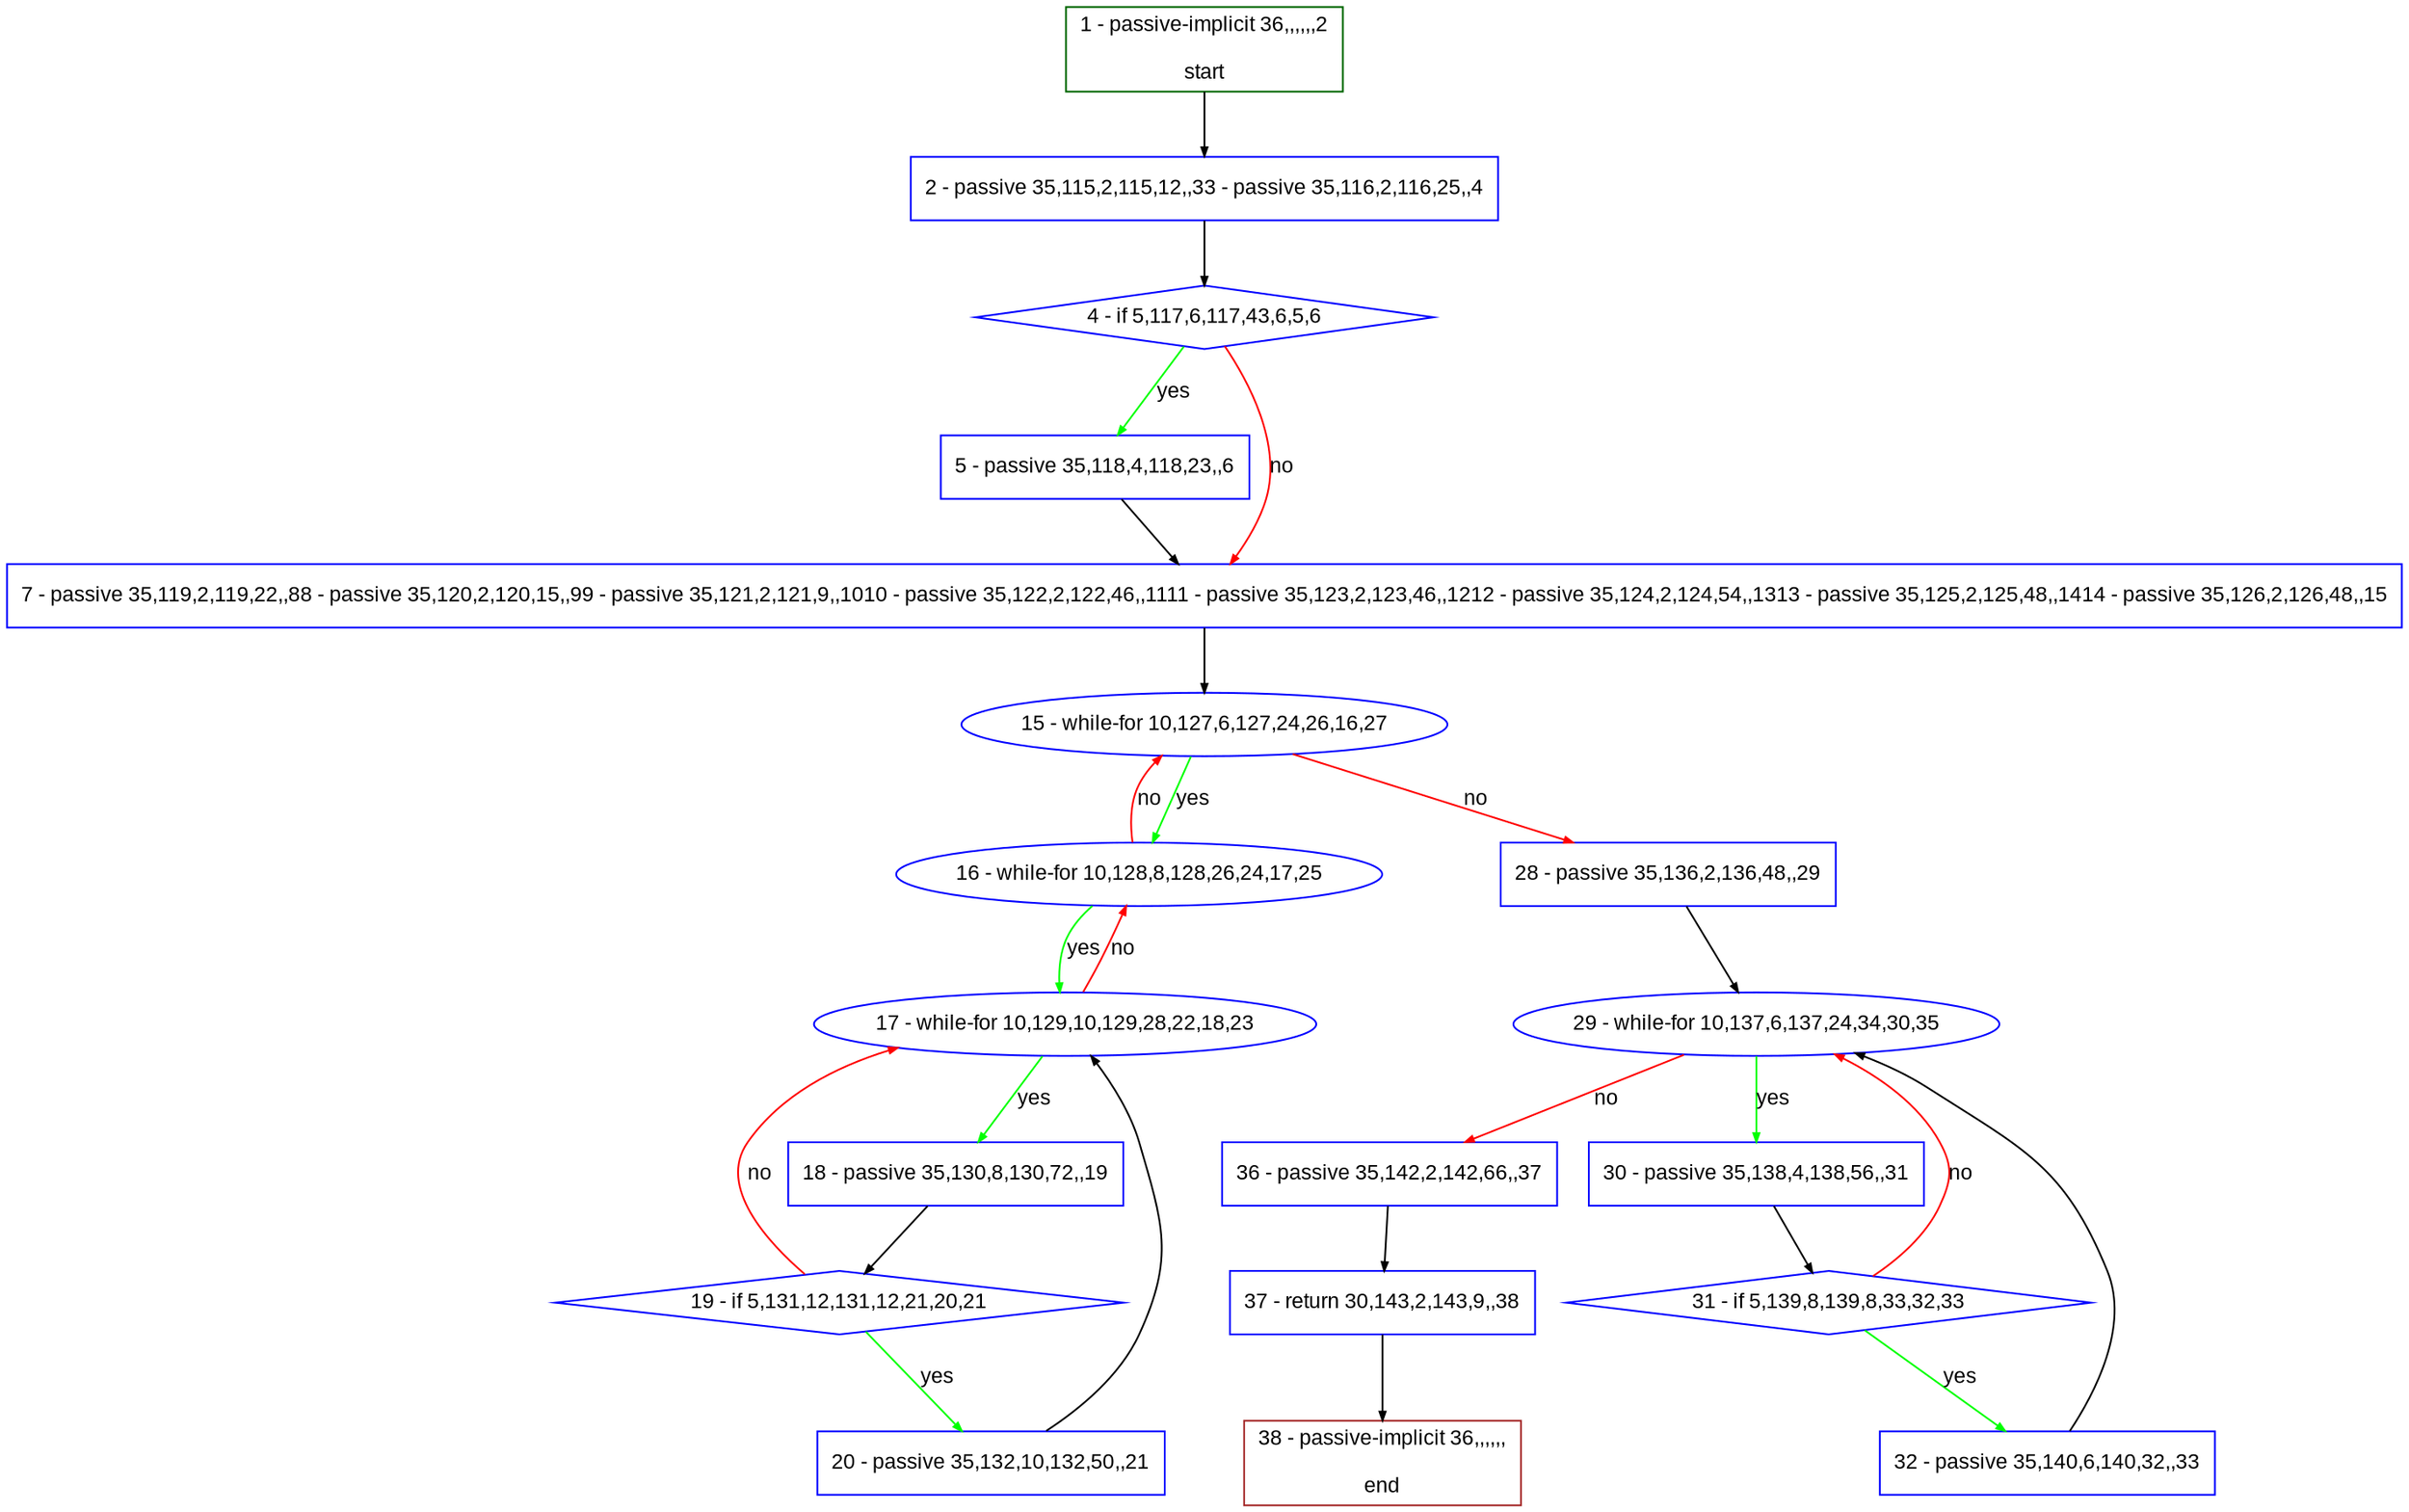 digraph "" {
  graph [pack="true", label="", fontsize="12", packmode="clust", fontname="Arial", fillcolor="#FFFFCC", bgcolor="white", style="rounded,filled", compound="true"];
  node [node_initialized="no", label="", color="grey", fontsize="12", fillcolor="white", fontname="Arial", style="filled", shape="rectangle", compound="true", fixedsize="false"];
  edge [fontcolor="black", arrowhead="normal", arrowtail="none", arrowsize="0.5", ltail="", label="", color="black", fontsize="12", lhead="", fontname="Arial", dir="forward", compound="true"];
  __N1 [label="2 - passive 35,115,2,115,12,,33 - passive 35,116,2,116,25,,4", color="#0000ff", fillcolor="#ffffff", style="filled", shape="box"];
  __N2 [label="1 - passive-implicit 36,,,,,,2\n\nstart", color="#006400", fillcolor="#ffffff", style="filled", shape="box"];
  __N3 [label="4 - if 5,117,6,117,43,6,5,6", color="#0000ff", fillcolor="#ffffff", style="filled", shape="diamond"];
  __N4 [label="5 - passive 35,118,4,118,23,,6", color="#0000ff", fillcolor="#ffffff", style="filled", shape="box"];
  __N5 [label="7 - passive 35,119,2,119,22,,88 - passive 35,120,2,120,15,,99 - passive 35,121,2,121,9,,1010 - passive 35,122,2,122,46,,1111 - passive 35,123,2,123,46,,1212 - passive 35,124,2,124,54,,1313 - passive 35,125,2,125,48,,1414 - passive 35,126,2,126,48,,15", color="#0000ff", fillcolor="#ffffff", style="filled", shape="box"];
  __N6 [label="15 - while-for 10,127,6,127,24,26,16,27", color="#0000ff", fillcolor="#ffffff", style="filled", shape="oval"];
  __N7 [label="16 - while-for 10,128,8,128,26,24,17,25", color="#0000ff", fillcolor="#ffffff", style="filled", shape="oval"];
  __N8 [label="28 - passive 35,136,2,136,48,,29", color="#0000ff", fillcolor="#ffffff", style="filled", shape="box"];
  __N9 [label="17 - while-for 10,129,10,129,28,22,18,23", color="#0000ff", fillcolor="#ffffff", style="filled", shape="oval"];
  __N10 [label="18 - passive 35,130,8,130,72,,19", color="#0000ff", fillcolor="#ffffff", style="filled", shape="box"];
  __N11 [label="19 - if 5,131,12,131,12,21,20,21", color="#0000ff", fillcolor="#ffffff", style="filled", shape="diamond"];
  __N12 [label="20 - passive 35,132,10,132,50,,21", color="#0000ff", fillcolor="#ffffff", style="filled", shape="box"];
  __N13 [label="29 - while-for 10,137,6,137,24,34,30,35", color="#0000ff", fillcolor="#ffffff", style="filled", shape="oval"];
  __N14 [label="30 - passive 35,138,4,138,56,,31", color="#0000ff", fillcolor="#ffffff", style="filled", shape="box"];
  __N15 [label="36 - passive 35,142,2,142,66,,37", color="#0000ff", fillcolor="#ffffff", style="filled", shape="box"];
  __N16 [label="31 - if 5,139,8,139,8,33,32,33", color="#0000ff", fillcolor="#ffffff", style="filled", shape="diamond"];
  __N17 [label="32 - passive 35,140,6,140,32,,33", color="#0000ff", fillcolor="#ffffff", style="filled", shape="box"];
  __N18 [label="37 - return 30,143,2,143,9,,38", color="#0000ff", fillcolor="#ffffff", style="filled", shape="box"];
  __N19 [label="38 - passive-implicit 36,,,,,,\n\nend", color="#a52a2a", fillcolor="#ffffff", style="filled", shape="box"];
  __N2 -> __N1 [arrowhead="normal", arrowtail="none", color="#000000", label="", dir="forward"];
  __N1 -> __N3 [arrowhead="normal", arrowtail="none", color="#000000", label="", dir="forward"];
  __N3 -> __N4 [arrowhead="normal", arrowtail="none", color="#00ff00", label="yes", dir="forward"];
  __N3 -> __N5 [arrowhead="normal", arrowtail="none", color="#ff0000", label="no", dir="forward"];
  __N4 -> __N5 [arrowhead="normal", arrowtail="none", color="#000000", label="", dir="forward"];
  __N5 -> __N6 [arrowhead="normal", arrowtail="none", color="#000000", label="", dir="forward"];
  __N6 -> __N7 [arrowhead="normal", arrowtail="none", color="#00ff00", label="yes", dir="forward"];
  __N7 -> __N6 [arrowhead="normal", arrowtail="none", color="#ff0000", label="no", dir="forward"];
  __N6 -> __N8 [arrowhead="normal", arrowtail="none", color="#ff0000", label="no", dir="forward"];
  __N7 -> __N9 [arrowhead="normal", arrowtail="none", color="#00ff00", label="yes", dir="forward"];
  __N9 -> __N7 [arrowhead="normal", arrowtail="none", color="#ff0000", label="no", dir="forward"];
  __N9 -> __N10 [arrowhead="normal", arrowtail="none", color="#00ff00", label="yes", dir="forward"];
  __N10 -> __N11 [arrowhead="normal", arrowtail="none", color="#000000", label="", dir="forward"];
  __N11 -> __N9 [arrowhead="normal", arrowtail="none", color="#ff0000", label="no", dir="forward"];
  __N11 -> __N12 [arrowhead="normal", arrowtail="none", color="#00ff00", label="yes", dir="forward"];
  __N12 -> __N9 [arrowhead="normal", arrowtail="none", color="#000000", label="", dir="forward"];
  __N8 -> __N13 [arrowhead="normal", arrowtail="none", color="#000000", label="", dir="forward"];
  __N13 -> __N14 [arrowhead="normal", arrowtail="none", color="#00ff00", label="yes", dir="forward"];
  __N13 -> __N15 [arrowhead="normal", arrowtail="none", color="#ff0000", label="no", dir="forward"];
  __N14 -> __N16 [arrowhead="normal", arrowtail="none", color="#000000", label="", dir="forward"];
  __N16 -> __N13 [arrowhead="normal", arrowtail="none", color="#ff0000", label="no", dir="forward"];
  __N16 -> __N17 [arrowhead="normal", arrowtail="none", color="#00ff00", label="yes", dir="forward"];
  __N17 -> __N13 [arrowhead="normal", arrowtail="none", color="#000000", label="", dir="forward"];
  __N15 -> __N18 [arrowhead="normal", arrowtail="none", color="#000000", label="", dir="forward"];
  __N18 -> __N19 [arrowhead="normal", arrowtail="none", color="#000000", label="", dir="forward"];
}
